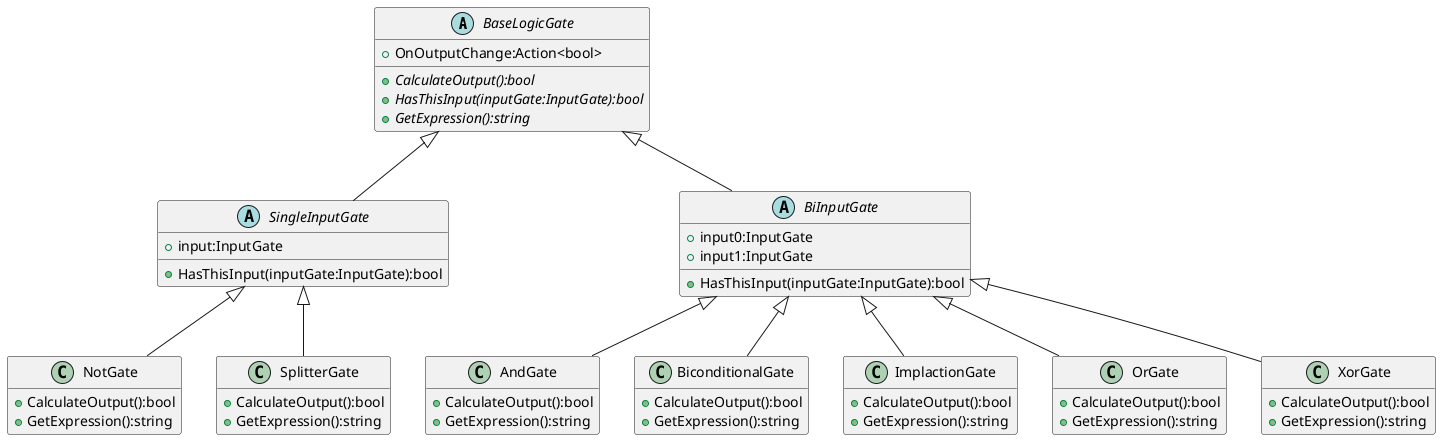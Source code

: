 @startuml Gate UML

abstract class BaseLogicGate{
    +OnOutputChange:Action<bool>
    {abstract}+CalculateOutput():bool
    {abstract}+HasThisInput(inputGate:InputGate):bool
    {abstract}+GetExpression():string
}

abstract class SingleInputGate extends BaseLogicGate{
    +input:InputGate
    +HasThisInput(inputGate:InputGate):bool
}

class NotGate extends SingleInputGate{
    +CalculateOutput():bool
    +GetExpression():string
}

class SplitterGate extends SingleInputGate{
    +CalculateOutput():bool
    +GetExpression():string
}

abstract class BiInputGate extends BaseLogicGate{
    +input0:InputGate
    +input1:InputGate
    +HasThisInput(inputGate:InputGate):bool
}

class AndGate extends BiInputGate{
    +CalculateOutput():bool
    +GetExpression():string
}

class BiconditionalGate extends BiInputGate{
    +CalculateOutput():bool
    +GetExpression():string
}

class ImplactionGate extends BiInputGate{
    +CalculateOutput():bool
    +GetExpression():string
}

class OrGate extends BiInputGate{
    +CalculateOutput():bool
    +GetExpression():string
}

class XorGate extends BiInputGate{
    +CalculateOutput():bool
    +GetExpression():string
}

hide empty members

@enduml

